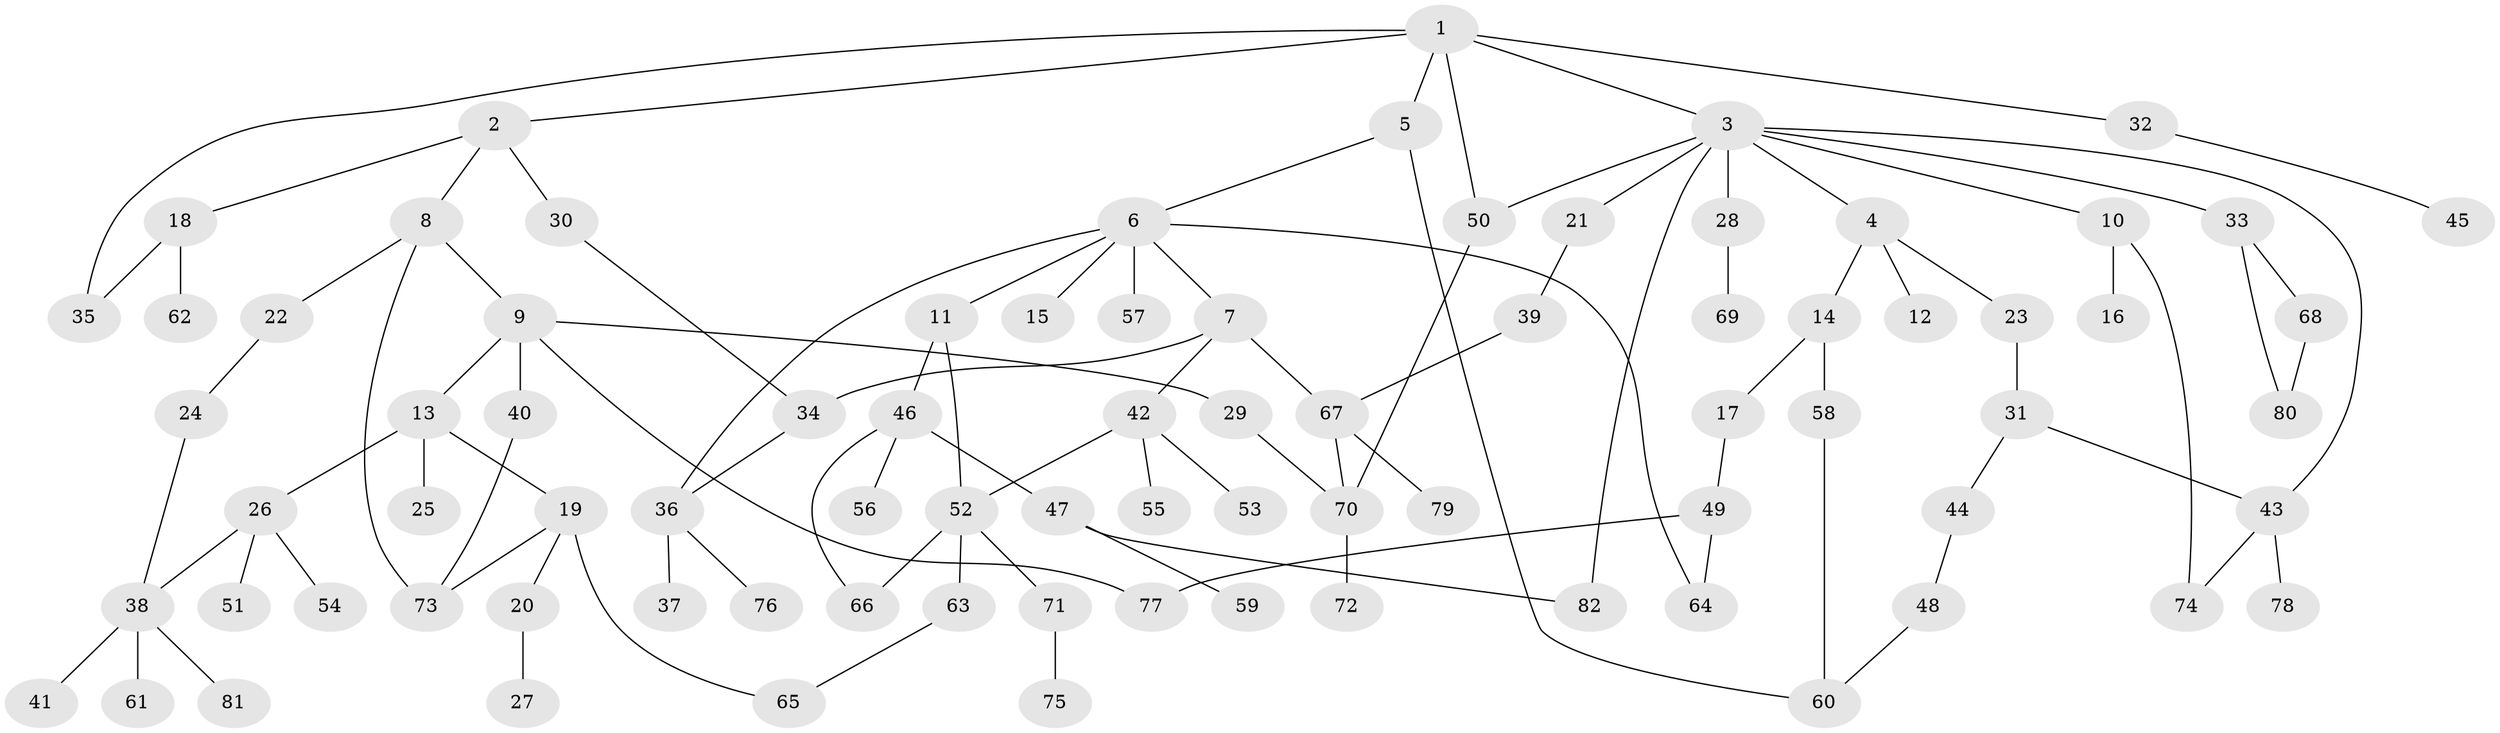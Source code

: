 // coarse degree distribution, {6: 0.07547169811320754, 4: 0.09433962264150944, 8: 0.018867924528301886, 5: 0.05660377358490566, 2: 0.24528301886792453, 3: 0.1320754716981132, 1: 0.3584905660377358, 7: 0.018867924528301886}
// Generated by graph-tools (version 1.1) at 2025/51/02/27/25 19:51:37]
// undirected, 82 vertices, 102 edges
graph export_dot {
graph [start="1"]
  node [color=gray90,style=filled];
  1;
  2;
  3;
  4;
  5;
  6;
  7;
  8;
  9;
  10;
  11;
  12;
  13;
  14;
  15;
  16;
  17;
  18;
  19;
  20;
  21;
  22;
  23;
  24;
  25;
  26;
  27;
  28;
  29;
  30;
  31;
  32;
  33;
  34;
  35;
  36;
  37;
  38;
  39;
  40;
  41;
  42;
  43;
  44;
  45;
  46;
  47;
  48;
  49;
  50;
  51;
  52;
  53;
  54;
  55;
  56;
  57;
  58;
  59;
  60;
  61;
  62;
  63;
  64;
  65;
  66;
  67;
  68;
  69;
  70;
  71;
  72;
  73;
  74;
  75;
  76;
  77;
  78;
  79;
  80;
  81;
  82;
  1 -- 2;
  1 -- 3;
  1 -- 5;
  1 -- 32;
  1 -- 35;
  1 -- 50;
  2 -- 8;
  2 -- 18;
  2 -- 30;
  3 -- 4;
  3 -- 10;
  3 -- 21;
  3 -- 28;
  3 -- 33;
  3 -- 82;
  3 -- 50;
  3 -- 43;
  4 -- 12;
  4 -- 14;
  4 -- 23;
  5 -- 6;
  5 -- 60;
  6 -- 7;
  6 -- 11;
  6 -- 15;
  6 -- 57;
  6 -- 64;
  6 -- 36;
  7 -- 34;
  7 -- 42;
  7 -- 67;
  8 -- 9;
  8 -- 22;
  8 -- 73;
  9 -- 13;
  9 -- 29;
  9 -- 40;
  9 -- 77;
  10 -- 16;
  10 -- 74;
  11 -- 46;
  11 -- 52;
  13 -- 19;
  13 -- 25;
  13 -- 26;
  14 -- 17;
  14 -- 58;
  17 -- 49;
  18 -- 62;
  18 -- 35;
  19 -- 20;
  19 -- 65;
  19 -- 73;
  20 -- 27;
  21 -- 39;
  22 -- 24;
  23 -- 31;
  24 -- 38;
  26 -- 38;
  26 -- 51;
  26 -- 54;
  28 -- 69;
  29 -- 70;
  30 -- 34;
  31 -- 43;
  31 -- 44;
  32 -- 45;
  33 -- 68;
  33 -- 80;
  34 -- 36;
  36 -- 37;
  36 -- 76;
  38 -- 41;
  38 -- 61;
  38 -- 81;
  39 -- 67;
  40 -- 73;
  42 -- 52;
  42 -- 53;
  42 -- 55;
  43 -- 74;
  43 -- 78;
  44 -- 48;
  46 -- 47;
  46 -- 56;
  46 -- 66;
  47 -- 59;
  47 -- 82;
  48 -- 60;
  49 -- 64;
  49 -- 77;
  50 -- 70;
  52 -- 63;
  52 -- 71;
  52 -- 66;
  58 -- 60;
  63 -- 65;
  67 -- 70;
  67 -- 79;
  68 -- 80;
  70 -- 72;
  71 -- 75;
}
